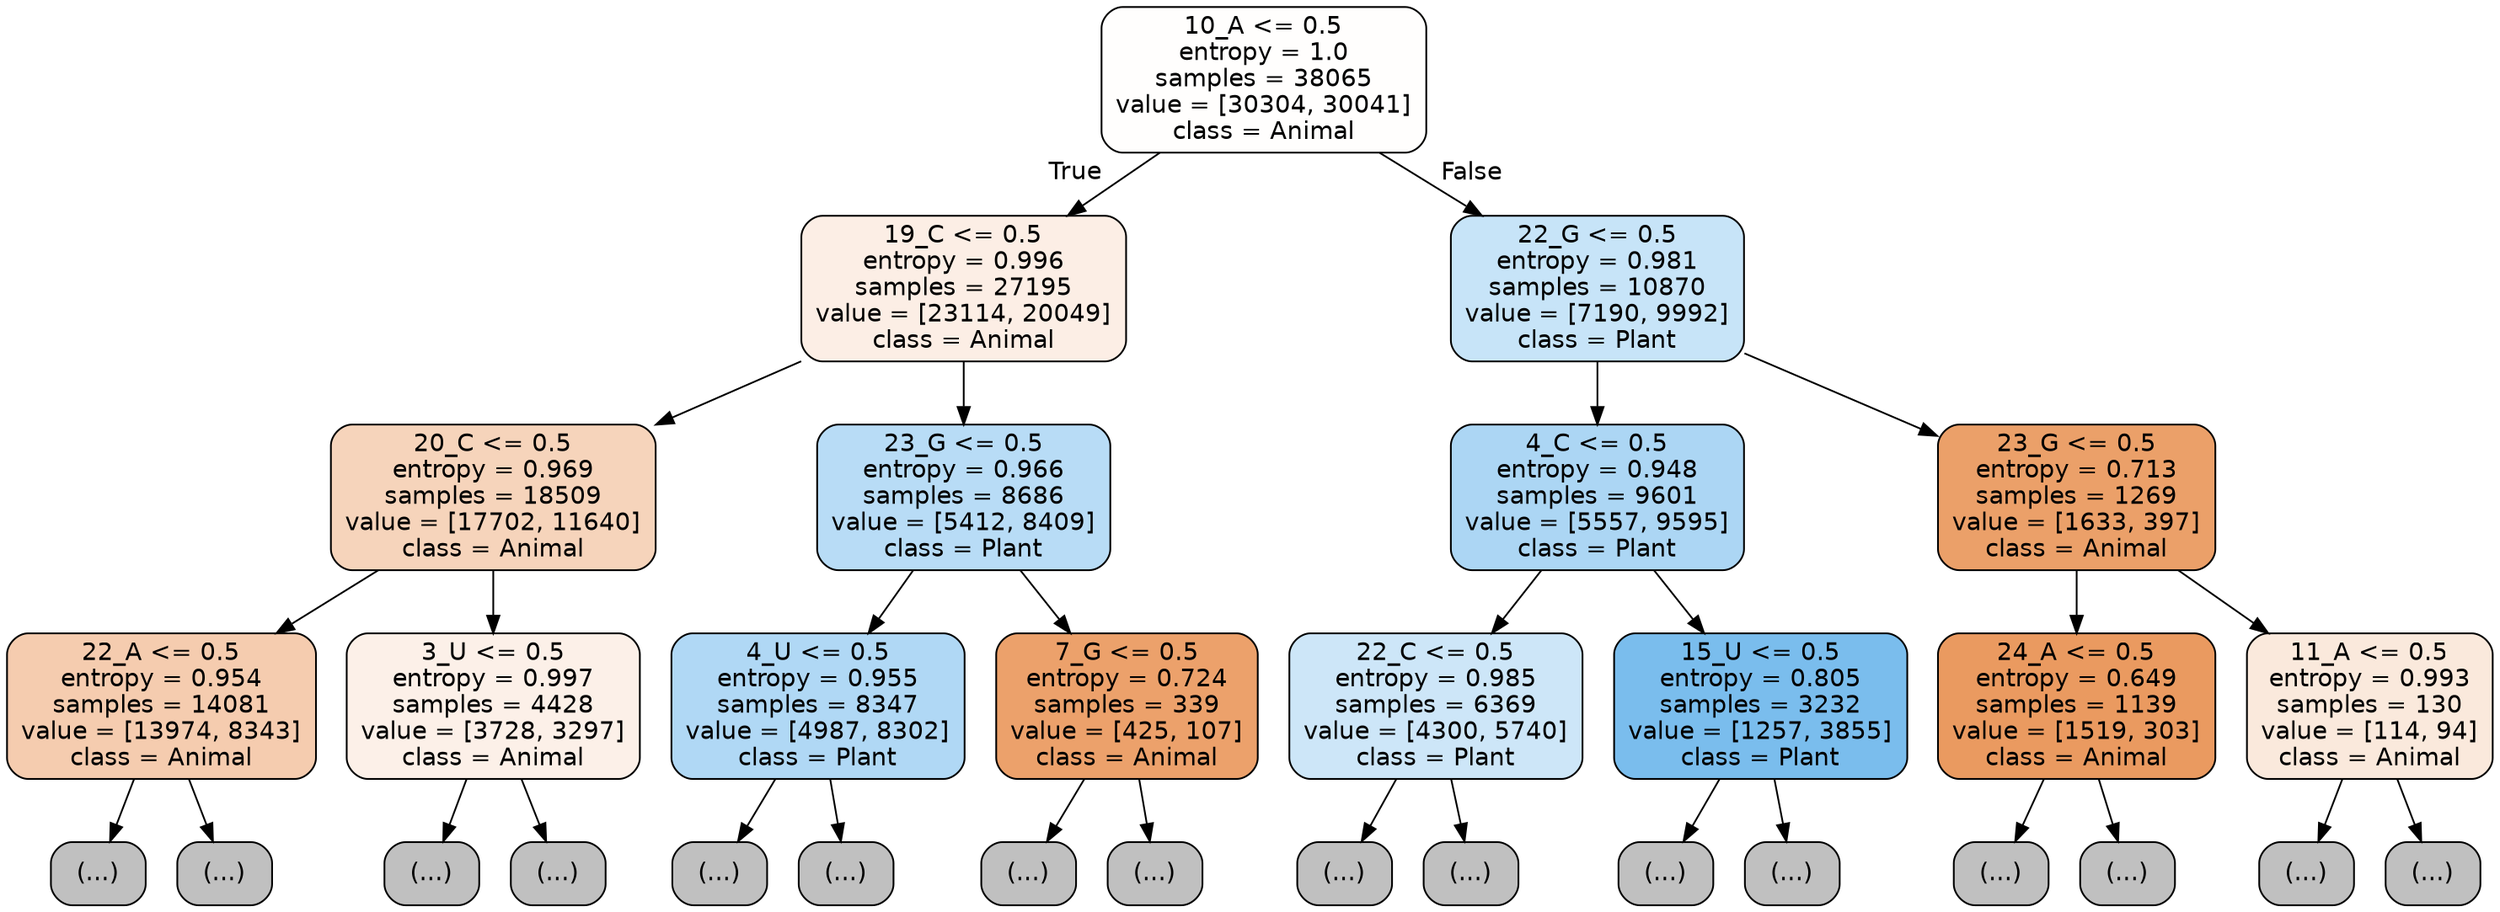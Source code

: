 digraph Tree {
node [shape=box, style="filled, rounded", color="black", fontname="helvetica"] ;
edge [fontname="helvetica"] ;
0 [label="10_A <= 0.5\nentropy = 1.0\nsamples = 38065\nvalue = [30304, 30041]\nclass = Animal", fillcolor="#fffefd"] ;
1 [label="19_C <= 0.5\nentropy = 0.996\nsamples = 27195\nvalue = [23114, 20049]\nclass = Animal", fillcolor="#fceee5"] ;
0 -> 1 [labeldistance=2.5, labelangle=45, headlabel="True"] ;
2 [label="20_C <= 0.5\nentropy = 0.969\nsamples = 18509\nvalue = [17702, 11640]\nclass = Animal", fillcolor="#f6d4bb"] ;
1 -> 2 ;
3 [label="22_A <= 0.5\nentropy = 0.954\nsamples = 14081\nvalue = [13974, 8343]\nclass = Animal", fillcolor="#f5ccaf"] ;
2 -> 3 ;
4 [label="(...)", fillcolor="#C0C0C0"] ;
3 -> 4 ;
6329 [label="(...)", fillcolor="#C0C0C0"] ;
3 -> 6329 ;
7148 [label="3_U <= 0.5\nentropy = 0.997\nsamples = 4428\nvalue = [3728, 3297]\nclass = Animal", fillcolor="#fcf0e8"] ;
2 -> 7148 ;
7149 [label="(...)", fillcolor="#C0C0C0"] ;
7148 -> 7149 ;
8832 [label="(...)", fillcolor="#C0C0C0"] ;
7148 -> 8832 ;
9427 [label="23_G <= 0.5\nentropy = 0.966\nsamples = 8686\nvalue = [5412, 8409]\nclass = Plant", fillcolor="#b8dcf6"] ;
1 -> 9427 ;
9428 [label="4_U <= 0.5\nentropy = 0.955\nsamples = 8347\nvalue = [4987, 8302]\nclass = Plant", fillcolor="#b0d8f5"] ;
9427 -> 9428 ;
9429 [label="(...)", fillcolor="#C0C0C0"] ;
9428 -> 9429 ;
11962 [label="(...)", fillcolor="#C0C0C0"] ;
9428 -> 11962 ;
12627 [label="7_G <= 0.5\nentropy = 0.724\nsamples = 339\nvalue = [425, 107]\nclass = Animal", fillcolor="#eca16b"] ;
9427 -> 12627 ;
12628 [label="(...)", fillcolor="#C0C0C0"] ;
12627 -> 12628 ;
12739 [label="(...)", fillcolor="#C0C0C0"] ;
12627 -> 12739 ;
12758 [label="22_G <= 0.5\nentropy = 0.981\nsamples = 10870\nvalue = [7190, 9992]\nclass = Plant", fillcolor="#c7e4f8"] ;
0 -> 12758 [labeldistance=2.5, labelangle=-45, headlabel="False"] ;
12759 [label="4_C <= 0.5\nentropy = 0.948\nsamples = 9601\nvalue = [5557, 9595]\nclass = Plant", fillcolor="#acd6f4"] ;
12758 -> 12759 ;
12760 [label="22_C <= 0.5\nentropy = 0.985\nsamples = 6369\nvalue = [4300, 5740]\nclass = Plant", fillcolor="#cde6f8"] ;
12759 -> 12760 ;
12761 [label="(...)", fillcolor="#C0C0C0"] ;
12760 -> 12761 ;
15178 [label="(...)", fillcolor="#C0C0C0"] ;
12760 -> 15178 ;
15517 [label="15_U <= 0.5\nentropy = 0.805\nsamples = 3232\nvalue = [1257, 3855]\nclass = Plant", fillcolor="#7abded"] ;
12759 -> 15517 ;
15518 [label="(...)", fillcolor="#C0C0C0"] ;
15517 -> 15518 ;
16093 [label="(...)", fillcolor="#C0C0C0"] ;
15517 -> 16093 ;
16314 [label="23_G <= 0.5\nentropy = 0.713\nsamples = 1269\nvalue = [1633, 397]\nclass = Animal", fillcolor="#eba069"] ;
12758 -> 16314 ;
16315 [label="24_A <= 0.5\nentropy = 0.649\nsamples = 1139\nvalue = [1519, 303]\nclass = Animal", fillcolor="#ea9a60"] ;
16314 -> 16315 ;
16316 [label="(...)", fillcolor="#C0C0C0"] ;
16315 -> 16316 ;
16731 [label="(...)", fillcolor="#C0C0C0"] ;
16315 -> 16731 ;
16750 [label="11_A <= 0.5\nentropy = 0.993\nsamples = 130\nvalue = [114, 94]\nclass = Animal", fillcolor="#fae9dc"] ;
16314 -> 16750 ;
16751 [label="(...)", fillcolor="#C0C0C0"] ;
16750 -> 16751 ;
16794 [label="(...)", fillcolor="#C0C0C0"] ;
16750 -> 16794 ;
}